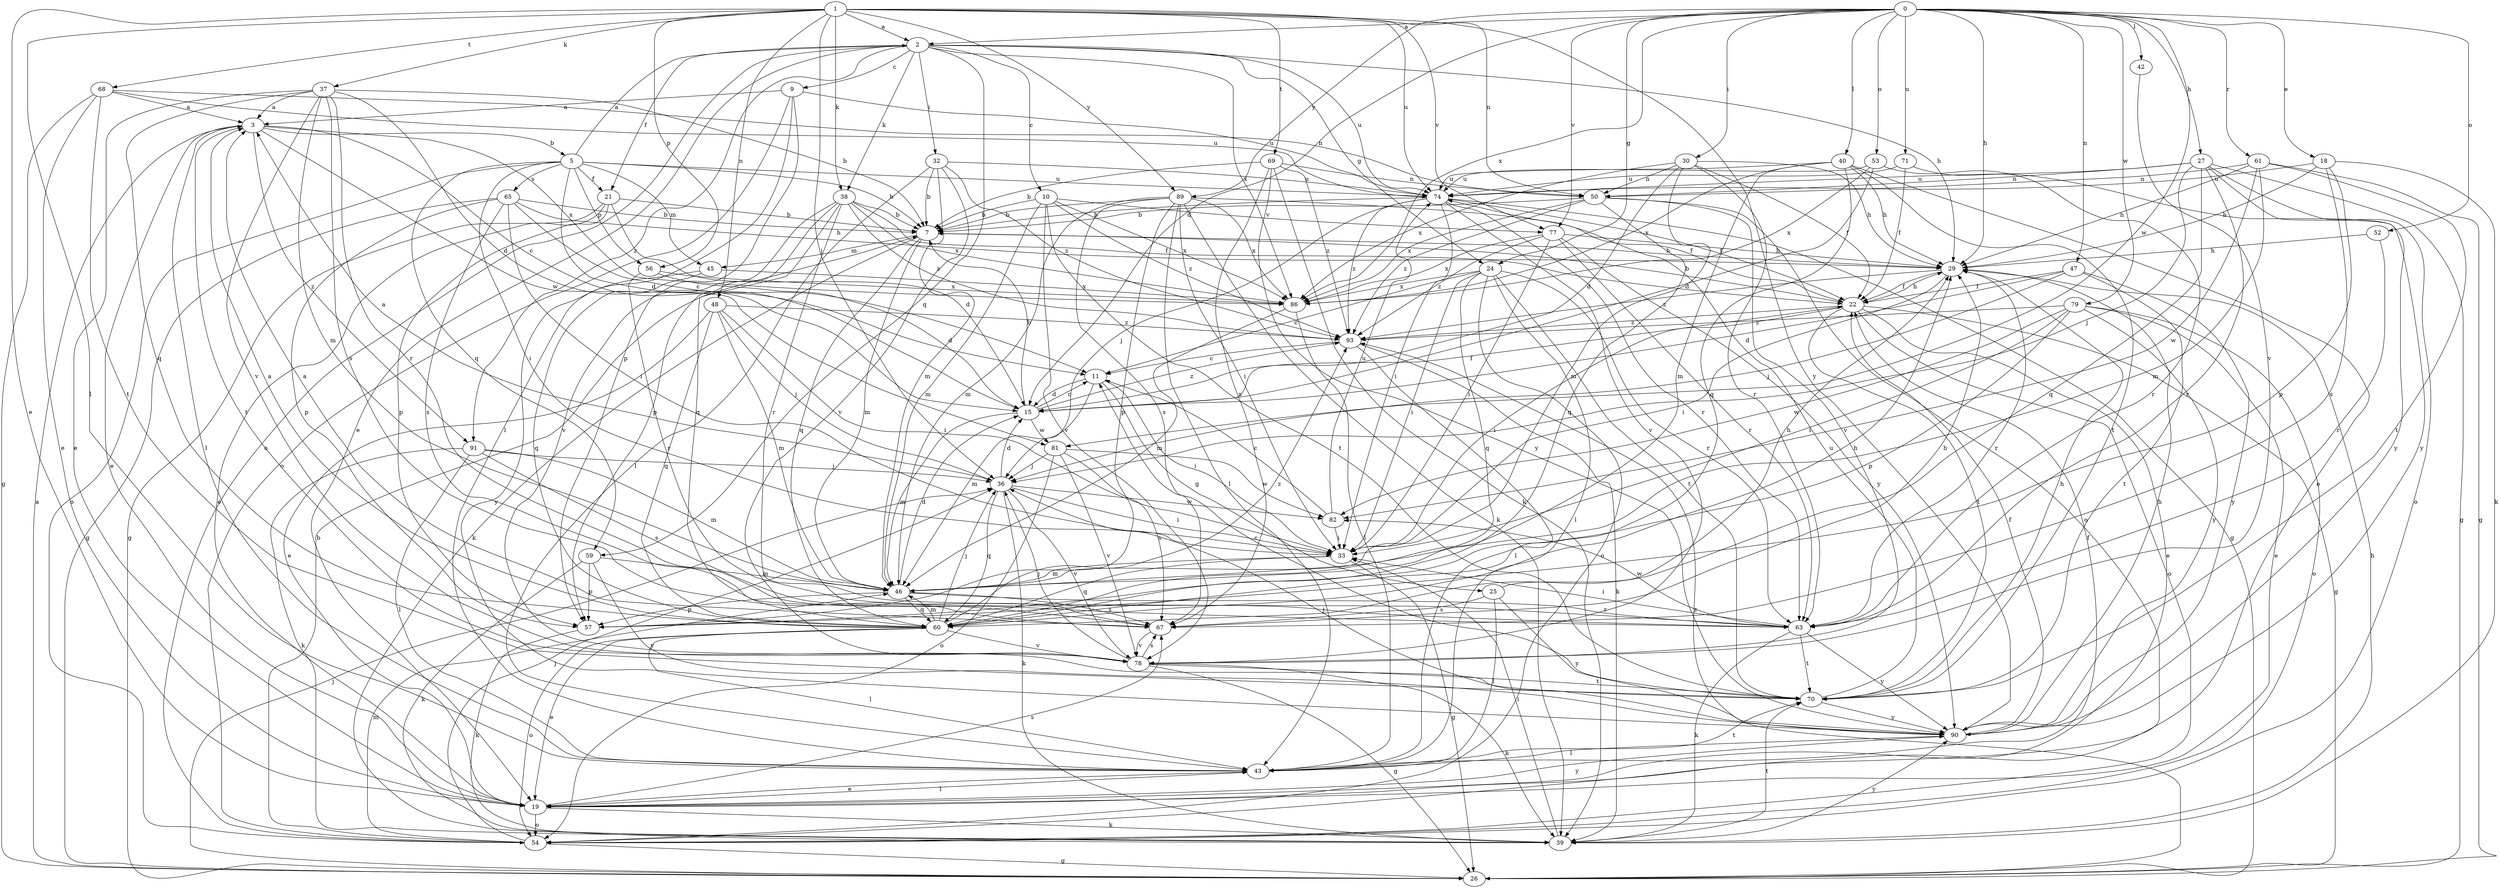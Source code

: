 strict digraph  {
0;
1;
2;
3;
5;
7;
9;
10;
11;
15;
18;
19;
21;
22;
24;
25;
26;
27;
29;
30;
32;
33;
36;
37;
38;
39;
40;
42;
43;
45;
46;
47;
48;
50;
52;
53;
54;
56;
57;
59;
60;
61;
63;
65;
67;
68;
69;
70;
71;
74;
77;
78;
79;
81;
82;
86;
89;
90;
91;
93;
0 -> 2  [label=a];
0 -> 15  [label=d];
0 -> 18  [label=e];
0 -> 24  [label=g];
0 -> 27  [label=h];
0 -> 29  [label=h];
0 -> 30  [label=i];
0 -> 40  [label=l];
0 -> 42  [label=l];
0 -> 47  [label=n];
0 -> 52  [label=o];
0 -> 53  [label=o];
0 -> 61  [label=r];
0 -> 71  [label=u];
0 -> 77  [label=v];
0 -> 79  [label=w];
0 -> 81  [label=w];
0 -> 86  [label=x];
0 -> 89  [label=y];
1 -> 2  [label=a];
1 -> 19  [label=e];
1 -> 36  [label=j];
1 -> 37  [label=k];
1 -> 38  [label=k];
1 -> 43  [label=l];
1 -> 48  [label=n];
1 -> 50  [label=n];
1 -> 56  [label=p];
1 -> 68  [label=t];
1 -> 69  [label=t];
1 -> 74  [label=u];
1 -> 77  [label=v];
1 -> 89  [label=y];
1 -> 90  [label=y];
2 -> 9  [label=c];
2 -> 10  [label=c];
2 -> 19  [label=e];
2 -> 21  [label=f];
2 -> 24  [label=g];
2 -> 29  [label=h];
2 -> 32  [label=i];
2 -> 38  [label=k];
2 -> 54  [label=o];
2 -> 59  [label=q];
2 -> 74  [label=u];
2 -> 86  [label=x];
2 -> 91  [label=z];
3 -> 5  [label=b];
3 -> 11  [label=c];
3 -> 19  [label=e];
3 -> 43  [label=l];
3 -> 70  [label=t];
3 -> 81  [label=w];
3 -> 86  [label=x];
3 -> 91  [label=z];
5 -> 2  [label=a];
5 -> 7  [label=b];
5 -> 15  [label=d];
5 -> 21  [label=f];
5 -> 33  [label=i];
5 -> 45  [label=m];
5 -> 54  [label=o];
5 -> 56  [label=p];
5 -> 59  [label=q];
5 -> 65  [label=s];
5 -> 74  [label=u];
7 -> 29  [label=h];
7 -> 39  [label=k];
7 -> 45  [label=m];
7 -> 46  [label=m];
7 -> 60  [label=q];
9 -> 3  [label=a];
9 -> 43  [label=l];
9 -> 54  [label=o];
9 -> 57  [label=p];
9 -> 74  [label=u];
10 -> 7  [label=b];
10 -> 46  [label=m];
10 -> 70  [label=t];
10 -> 77  [label=v];
10 -> 78  [label=v];
10 -> 86  [label=x];
10 -> 93  [label=z];
11 -> 15  [label=d];
11 -> 25  [label=g];
11 -> 33  [label=i];
11 -> 46  [label=m];
15 -> 7  [label=b];
15 -> 11  [label=c];
15 -> 22  [label=f];
15 -> 46  [label=m];
15 -> 81  [label=w];
15 -> 93  [label=z];
18 -> 29  [label=h];
18 -> 39  [label=k];
18 -> 57  [label=p];
18 -> 67  [label=s];
18 -> 74  [label=u];
19 -> 39  [label=k];
19 -> 43  [label=l];
19 -> 54  [label=o];
19 -> 67  [label=s];
19 -> 90  [label=y];
21 -> 7  [label=b];
21 -> 15  [label=d];
21 -> 19  [label=e];
21 -> 26  [label=g];
21 -> 57  [label=p];
22 -> 7  [label=b];
22 -> 19  [label=e];
22 -> 26  [label=g];
22 -> 29  [label=h];
22 -> 33  [label=i];
22 -> 54  [label=o];
22 -> 70  [label=t];
22 -> 93  [label=z];
24 -> 11  [label=c];
24 -> 33  [label=i];
24 -> 43  [label=l];
24 -> 54  [label=o];
24 -> 60  [label=q];
24 -> 63  [label=r];
24 -> 70  [label=t];
24 -> 86  [label=x];
25 -> 29  [label=h];
25 -> 43  [label=l];
25 -> 67  [label=s];
25 -> 90  [label=y];
26 -> 3  [label=a];
26 -> 36  [label=j];
26 -> 93  [label=z];
27 -> 26  [label=g];
27 -> 36  [label=j];
27 -> 50  [label=n];
27 -> 54  [label=o];
27 -> 60  [label=q];
27 -> 63  [label=r];
27 -> 74  [label=u];
27 -> 90  [label=y];
29 -> 22  [label=f];
29 -> 33  [label=i];
29 -> 63  [label=r];
29 -> 93  [label=z];
30 -> 15  [label=d];
30 -> 22  [label=f];
30 -> 29  [label=h];
30 -> 46  [label=m];
30 -> 50  [label=n];
30 -> 63  [label=r];
30 -> 86  [label=x];
32 -> 7  [label=b];
32 -> 43  [label=l];
32 -> 46  [label=m];
32 -> 74  [label=u];
32 -> 78  [label=v];
32 -> 93  [label=z];
33 -> 26  [label=g];
33 -> 46  [label=m];
33 -> 60  [label=q];
36 -> 3  [label=a];
36 -> 15  [label=d];
36 -> 33  [label=i];
36 -> 39  [label=k];
36 -> 60  [label=q];
36 -> 78  [label=v];
36 -> 82  [label=w];
37 -> 3  [label=a];
37 -> 7  [label=b];
37 -> 15  [label=d];
37 -> 19  [label=e];
37 -> 46  [label=m];
37 -> 60  [label=q];
37 -> 63  [label=r];
37 -> 67  [label=s];
37 -> 78  [label=v];
38 -> 7  [label=b];
38 -> 22  [label=f];
38 -> 57  [label=p];
38 -> 60  [label=q];
38 -> 63  [label=r];
38 -> 78  [label=v];
38 -> 86  [label=x];
38 -> 93  [label=z];
39 -> 29  [label=h];
39 -> 33  [label=i];
39 -> 70  [label=t];
39 -> 90  [label=y];
40 -> 19  [label=e];
40 -> 29  [label=h];
40 -> 46  [label=m];
40 -> 60  [label=q];
40 -> 70  [label=t];
40 -> 74  [label=u];
40 -> 86  [label=x];
42 -> 78  [label=v];
43 -> 19  [label=e];
43 -> 22  [label=f];
43 -> 70  [label=t];
45 -> 60  [label=q];
45 -> 86  [label=x];
45 -> 90  [label=y];
46 -> 15  [label=d];
46 -> 57  [label=p];
46 -> 60  [label=q];
46 -> 63  [label=r];
46 -> 67  [label=s];
47 -> 15  [label=d];
47 -> 22  [label=f];
47 -> 36  [label=j];
47 -> 70  [label=t];
47 -> 90  [label=y];
48 -> 19  [label=e];
48 -> 33  [label=i];
48 -> 36  [label=j];
48 -> 46  [label=m];
48 -> 60  [label=q];
48 -> 93  [label=z];
50 -> 7  [label=b];
50 -> 54  [label=o];
50 -> 60  [label=q];
50 -> 78  [label=v];
50 -> 86  [label=x];
50 -> 93  [label=z];
52 -> 29  [label=h];
52 -> 63  [label=r];
53 -> 15  [label=d];
53 -> 63  [label=r];
53 -> 74  [label=u];
53 -> 86  [label=x];
54 -> 7  [label=b];
54 -> 26  [label=g];
54 -> 36  [label=j];
54 -> 46  [label=m];
56 -> 15  [label=d];
56 -> 63  [label=r];
56 -> 86  [label=x];
57 -> 39  [label=k];
59 -> 39  [label=k];
59 -> 46  [label=m];
59 -> 57  [label=p];
59 -> 90  [label=y];
60 -> 3  [label=a];
60 -> 19  [label=e];
60 -> 29  [label=h];
60 -> 36  [label=j];
60 -> 43  [label=l];
60 -> 46  [label=m];
60 -> 54  [label=o];
60 -> 78  [label=v];
60 -> 93  [label=z];
61 -> 26  [label=g];
61 -> 29  [label=h];
61 -> 46  [label=m];
61 -> 50  [label=n];
61 -> 70  [label=t];
61 -> 82  [label=w];
63 -> 33  [label=i];
63 -> 39  [label=k];
63 -> 70  [label=t];
63 -> 82  [label=w];
63 -> 90  [label=y];
65 -> 7  [label=b];
65 -> 11  [label=c];
65 -> 26  [label=g];
65 -> 29  [label=h];
65 -> 33  [label=i];
65 -> 57  [label=p];
65 -> 67  [label=s];
67 -> 3  [label=a];
67 -> 29  [label=h];
67 -> 78  [label=v];
68 -> 3  [label=a];
68 -> 19  [label=e];
68 -> 26  [label=g];
68 -> 50  [label=n];
68 -> 70  [label=t];
68 -> 74  [label=u];
69 -> 7  [label=b];
69 -> 39  [label=k];
69 -> 50  [label=n];
69 -> 67  [label=s];
69 -> 90  [label=y];
69 -> 93  [label=z];
70 -> 11  [label=c];
70 -> 29  [label=h];
70 -> 74  [label=u];
70 -> 90  [label=y];
71 -> 22  [label=f];
71 -> 74  [label=u];
71 -> 90  [label=y];
74 -> 7  [label=b];
74 -> 22  [label=f];
74 -> 26  [label=g];
74 -> 33  [label=i];
74 -> 36  [label=j];
74 -> 63  [label=r];
74 -> 78  [label=v];
74 -> 93  [label=z];
77 -> 29  [label=h];
77 -> 33  [label=i];
77 -> 63  [label=r];
77 -> 86  [label=x];
77 -> 90  [label=y];
77 -> 93  [label=z];
78 -> 26  [label=g];
78 -> 36  [label=j];
78 -> 39  [label=k];
78 -> 67  [label=s];
78 -> 70  [label=t];
79 -> 19  [label=e];
79 -> 33  [label=i];
79 -> 54  [label=o];
79 -> 57  [label=p];
79 -> 82  [label=w];
79 -> 90  [label=y];
79 -> 93  [label=z];
81 -> 36  [label=j];
81 -> 54  [label=o];
81 -> 67  [label=s];
81 -> 78  [label=v];
81 -> 82  [label=w];
82 -> 11  [label=c];
82 -> 33  [label=i];
82 -> 74  [label=u];
86 -> 43  [label=l];
86 -> 46  [label=m];
89 -> 7  [label=b];
89 -> 22  [label=f];
89 -> 33  [label=i];
89 -> 39  [label=k];
89 -> 43  [label=l];
89 -> 46  [label=m];
89 -> 57  [label=p];
89 -> 67  [label=s];
89 -> 86  [label=x];
90 -> 22  [label=f];
90 -> 29  [label=h];
90 -> 36  [label=j];
90 -> 43  [label=l];
91 -> 36  [label=j];
91 -> 39  [label=k];
91 -> 43  [label=l];
91 -> 46  [label=m];
91 -> 67  [label=s];
93 -> 11  [label=c];
93 -> 39  [label=k];
93 -> 43  [label=l];
}

